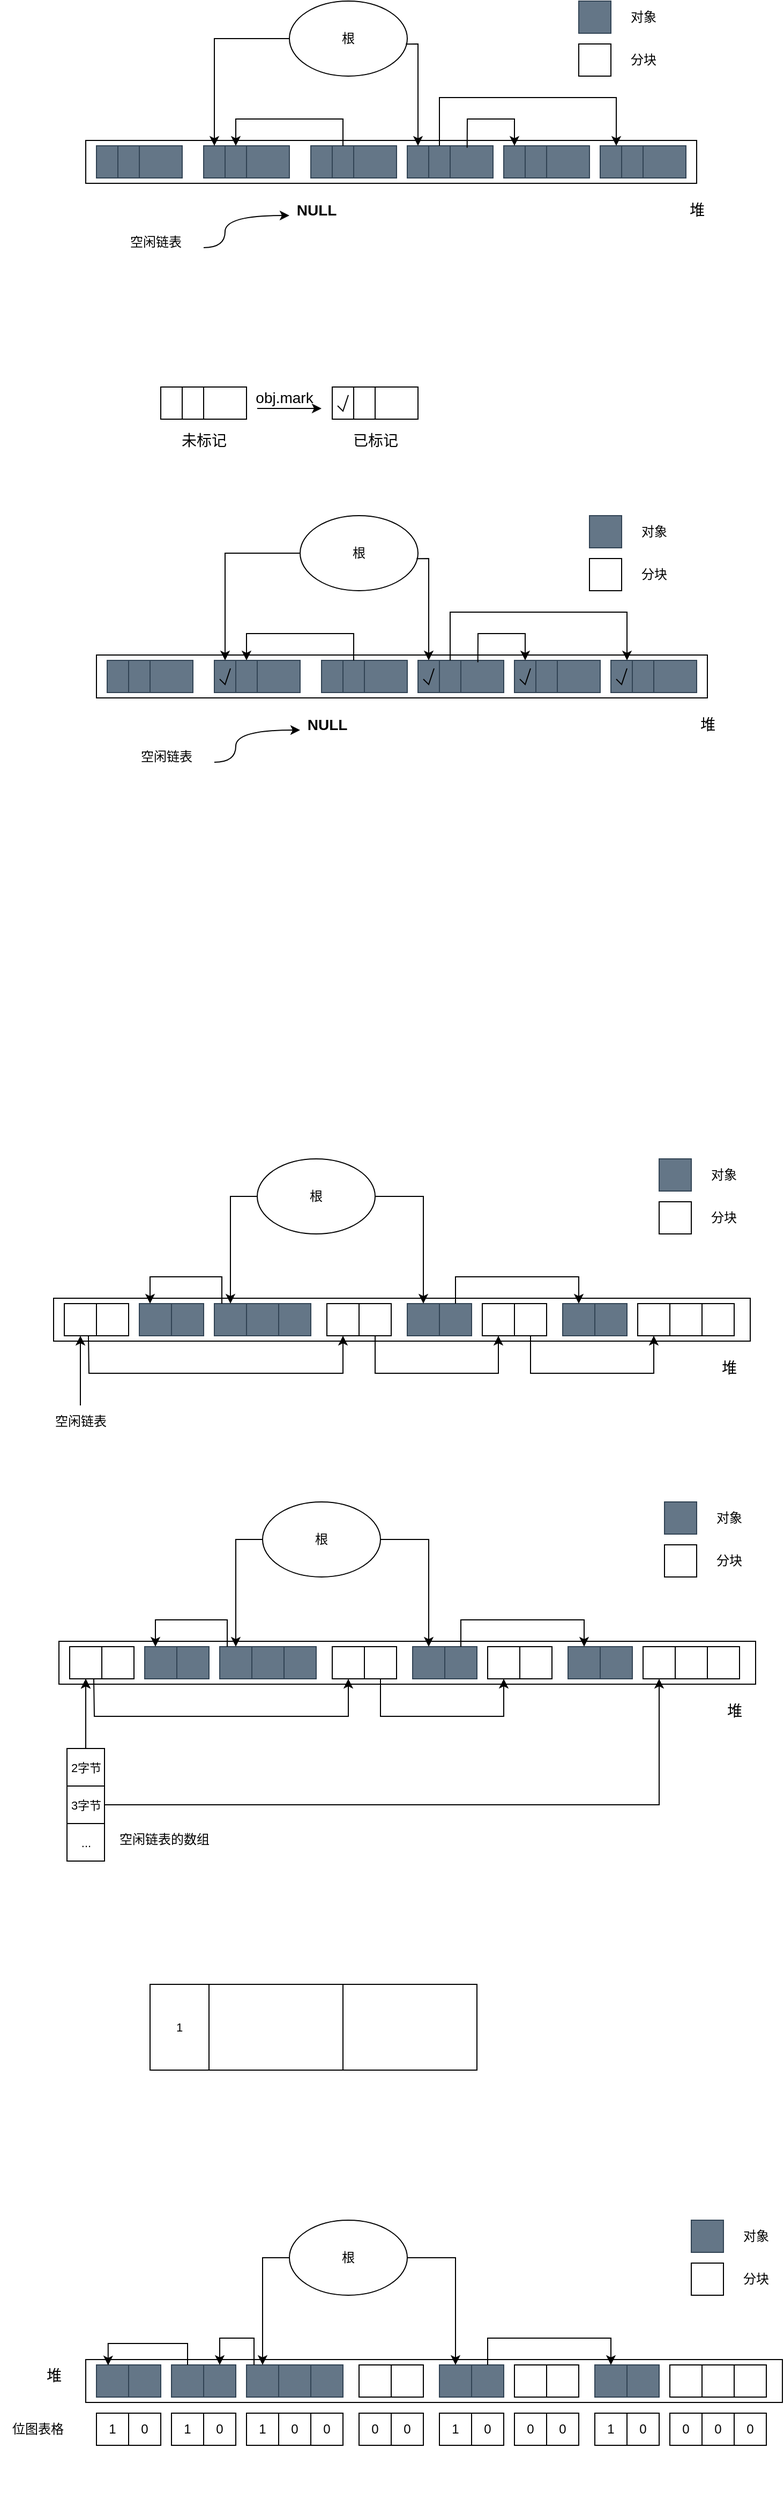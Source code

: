 <mxfile version="20.5.3" type="github">
  <diagram id="RRgYxHHAey1sjHg7hyDt" name="第 1 页">
    <mxGraphModel dx="847" dy="868" grid="1" gridSize="10" guides="1" tooltips="1" connect="1" arrows="1" fold="1" page="1" pageScale="1" pageWidth="827" pageHeight="1169" math="0" shadow="0">
      <root>
        <mxCell id="0" />
        <mxCell id="1" parent="0" />
        <mxCell id="UYZATlDddXoYX5fPdjOc-51" value="" style="group" parent="1" vertex="1" connectable="0">
          <mxGeometry x="80" y="330" width="590" height="240" as="geometry" />
        </mxCell>
        <mxCell id="UYZATlDddXoYX5fPdjOc-1" value="根" style="ellipse;whiteSpace=wrap;html=1;" parent="UYZATlDddXoYX5fPdjOc-51" vertex="1">
          <mxGeometry x="190" width="110" height="70" as="geometry" />
        </mxCell>
        <mxCell id="UYZATlDddXoYX5fPdjOc-2" value="" style="rounded=0;whiteSpace=wrap;html=1;" parent="UYZATlDddXoYX5fPdjOc-51" vertex="1">
          <mxGeometry y="130" width="570" height="40" as="geometry" />
        </mxCell>
        <mxCell id="UYZATlDddXoYX5fPdjOc-4" value="" style="rounded=0;whiteSpace=wrap;html=1;fillColor=#647687;fontColor=#ffffff;strokeColor=#314354;" parent="UYZATlDddXoYX5fPdjOc-51" vertex="1">
          <mxGeometry x="40" y="135" width="20" height="30" as="geometry" />
        </mxCell>
        <mxCell id="UYZATlDddXoYX5fPdjOc-6" value="" style="rounded=0;whiteSpace=wrap;html=1;fillColor=#647687;fontColor=#ffffff;strokeColor=#314354;" parent="UYZATlDddXoYX5fPdjOc-51" vertex="1">
          <mxGeometry x="20" y="135" width="20" height="30" as="geometry" />
        </mxCell>
        <mxCell id="UYZATlDddXoYX5fPdjOc-9" value="" style="group" parent="UYZATlDddXoYX5fPdjOc-51" vertex="1" connectable="0">
          <mxGeometry x="10" y="135" width="80" height="30" as="geometry" />
        </mxCell>
        <mxCell id="UYZATlDddXoYX5fPdjOc-5" value="" style="rounded=0;whiteSpace=wrap;html=1;fillColor=#647687;fontColor=#ffffff;strokeColor=#314354;" parent="UYZATlDddXoYX5fPdjOc-9" vertex="1">
          <mxGeometry x="40" width="40" height="30" as="geometry" />
        </mxCell>
        <mxCell id="UYZATlDddXoYX5fPdjOc-7" value="" style="rounded=0;whiteSpace=wrap;html=1;fillColor=#647687;fontColor=#ffffff;strokeColor=#314354;" parent="UYZATlDddXoYX5fPdjOc-9" vertex="1">
          <mxGeometry width="20" height="30" as="geometry" />
        </mxCell>
        <mxCell id="UYZATlDddXoYX5fPdjOc-8" value="" style="rounded=0;whiteSpace=wrap;html=1;fillColor=#647687;fontColor=#ffffff;strokeColor=#314354;" parent="UYZATlDddXoYX5fPdjOc-9" vertex="1">
          <mxGeometry x="20" width="20" height="30" as="geometry" />
        </mxCell>
        <mxCell id="UYZATlDddXoYX5fPdjOc-10" value="" style="group" parent="UYZATlDddXoYX5fPdjOc-51" vertex="1" connectable="0">
          <mxGeometry x="110" y="135" width="80" height="30" as="geometry" />
        </mxCell>
        <mxCell id="UYZATlDddXoYX5fPdjOc-11" value="" style="rounded=0;whiteSpace=wrap;html=1;fillColor=#647687;fontColor=#ffffff;strokeColor=#314354;" parent="UYZATlDddXoYX5fPdjOc-10" vertex="1">
          <mxGeometry x="40" width="40" height="30" as="geometry" />
        </mxCell>
        <mxCell id="UYZATlDddXoYX5fPdjOc-12" value="" style="rounded=0;whiteSpace=wrap;html=1;fillColor=#647687;fontColor=#ffffff;strokeColor=#314354;" parent="UYZATlDddXoYX5fPdjOc-10" vertex="1">
          <mxGeometry width="20" height="30" as="geometry" />
        </mxCell>
        <mxCell id="UYZATlDddXoYX5fPdjOc-13" value="" style="rounded=0;whiteSpace=wrap;html=1;fillColor=#647687;fontColor=#ffffff;strokeColor=#314354;" parent="UYZATlDddXoYX5fPdjOc-10" vertex="1">
          <mxGeometry x="20" width="20" height="30" as="geometry" />
        </mxCell>
        <mxCell id="UYZATlDddXoYX5fPdjOc-15" value="" style="endArrow=classic;html=1;rounded=0;edgeStyle=orthogonalEdgeStyle;entryX=0.5;entryY=0;entryDx=0;entryDy=0;" parent="UYZATlDddXoYX5fPdjOc-51" source="UYZATlDddXoYX5fPdjOc-1" target="UYZATlDddXoYX5fPdjOc-12" edge="1">
          <mxGeometry width="50" height="50" relative="1" as="geometry">
            <mxPoint x="110" y="40" as="sourcePoint" />
            <mxPoint x="100" y="110" as="targetPoint" />
            <Array as="points">
              <mxPoint x="120" y="35" />
            </Array>
          </mxGeometry>
        </mxCell>
        <mxCell id="UYZATlDddXoYX5fPdjOc-16" value="" style="group" parent="UYZATlDddXoYX5fPdjOc-51" vertex="1" connectable="0">
          <mxGeometry x="210" y="135" width="80" height="30" as="geometry" />
        </mxCell>
        <mxCell id="UYZATlDddXoYX5fPdjOc-17" value="" style="rounded=0;whiteSpace=wrap;html=1;fillColor=#647687;fontColor=#ffffff;strokeColor=#314354;" parent="UYZATlDddXoYX5fPdjOc-16" vertex="1">
          <mxGeometry x="40" width="40" height="30" as="geometry" />
        </mxCell>
        <mxCell id="UYZATlDddXoYX5fPdjOc-18" value="" style="rounded=0;whiteSpace=wrap;html=1;fillColor=#647687;fontColor=#ffffff;strokeColor=#314354;" parent="UYZATlDddXoYX5fPdjOc-16" vertex="1">
          <mxGeometry width="20" height="30" as="geometry" />
        </mxCell>
        <mxCell id="UYZATlDddXoYX5fPdjOc-19" value="" style="rounded=0;whiteSpace=wrap;html=1;fillColor=#647687;fontColor=#ffffff;strokeColor=#314354;" parent="UYZATlDddXoYX5fPdjOc-16" vertex="1">
          <mxGeometry x="20" width="20" height="30" as="geometry" />
        </mxCell>
        <mxCell id="UYZATlDddXoYX5fPdjOc-21" value="" style="endArrow=classic;html=1;rounded=0;edgeStyle=orthogonalEdgeStyle;entryX=0.5;entryY=0;entryDx=0;entryDy=0;" parent="UYZATlDddXoYX5fPdjOc-51" target="UYZATlDddXoYX5fPdjOc-13" edge="1">
          <mxGeometry width="50" height="50" relative="1" as="geometry">
            <mxPoint x="240" y="135" as="sourcePoint" />
            <mxPoint x="170" y="80" as="targetPoint" />
            <Array as="points">
              <mxPoint x="240" y="110" />
              <mxPoint x="140" y="110" />
            </Array>
          </mxGeometry>
        </mxCell>
        <mxCell id="UYZATlDddXoYX5fPdjOc-23" value="" style="group" parent="UYZATlDddXoYX5fPdjOc-51" vertex="1" connectable="0">
          <mxGeometry x="300" y="135" width="80" height="30" as="geometry" />
        </mxCell>
        <mxCell id="UYZATlDddXoYX5fPdjOc-24" value="" style="rounded=0;whiteSpace=wrap;html=1;fillColor=#647687;fontColor=#ffffff;strokeColor=#314354;" parent="UYZATlDddXoYX5fPdjOc-23" vertex="1">
          <mxGeometry x="40" width="40" height="30" as="geometry" />
        </mxCell>
        <mxCell id="UYZATlDddXoYX5fPdjOc-25" value="" style="rounded=0;whiteSpace=wrap;html=1;fillColor=#647687;fontColor=#ffffff;strokeColor=#314354;" parent="UYZATlDddXoYX5fPdjOc-23" vertex="1">
          <mxGeometry width="20" height="30" as="geometry" />
        </mxCell>
        <mxCell id="UYZATlDddXoYX5fPdjOc-26" value="" style="rounded=0;whiteSpace=wrap;html=1;fillColor=#647687;fontColor=#ffffff;strokeColor=#314354;" parent="UYZATlDddXoYX5fPdjOc-23" vertex="1">
          <mxGeometry x="20" width="20" height="30" as="geometry" />
        </mxCell>
        <mxCell id="UYZATlDddXoYX5fPdjOc-27" value="" style="endArrow=classic;html=1;rounded=0;exitX=0.988;exitY=0.573;exitDx=0;exitDy=0;exitPerimeter=0;entryX=0.5;entryY=0;entryDx=0;entryDy=0;" parent="UYZATlDddXoYX5fPdjOc-51" source="UYZATlDddXoYX5fPdjOc-1" target="UYZATlDddXoYX5fPdjOc-25" edge="1">
          <mxGeometry width="50" height="50" relative="1" as="geometry">
            <mxPoint x="300" y="40" as="sourcePoint" />
            <mxPoint x="340" y="120" as="targetPoint" />
            <Array as="points">
              <mxPoint x="310" y="40" />
            </Array>
          </mxGeometry>
        </mxCell>
        <mxCell id="UYZATlDddXoYX5fPdjOc-29" value="" style="group" parent="UYZATlDddXoYX5fPdjOc-51" vertex="1" connectable="0">
          <mxGeometry x="390" y="135" width="80" height="30" as="geometry" />
        </mxCell>
        <mxCell id="UYZATlDddXoYX5fPdjOc-30" value="" style="rounded=0;whiteSpace=wrap;html=1;fillColor=#647687;fontColor=#ffffff;strokeColor=#314354;" parent="UYZATlDddXoYX5fPdjOc-29" vertex="1">
          <mxGeometry x="40" width="40" height="30" as="geometry" />
        </mxCell>
        <mxCell id="UYZATlDddXoYX5fPdjOc-31" value="" style="rounded=0;whiteSpace=wrap;html=1;fillColor=#647687;fontColor=#ffffff;strokeColor=#314354;" parent="UYZATlDddXoYX5fPdjOc-29" vertex="1">
          <mxGeometry width="20" height="30" as="geometry" />
        </mxCell>
        <mxCell id="UYZATlDddXoYX5fPdjOc-32" value="" style="rounded=0;whiteSpace=wrap;html=1;fillColor=#647687;fontColor=#ffffff;strokeColor=#314354;" parent="UYZATlDddXoYX5fPdjOc-29" vertex="1">
          <mxGeometry x="20" width="20" height="30" as="geometry" />
        </mxCell>
        <mxCell id="UYZATlDddXoYX5fPdjOc-33" value="" style="endArrow=classic;html=1;rounded=0;exitX=0.396;exitY=0.057;exitDx=0;exitDy=0;exitPerimeter=0;" parent="UYZATlDddXoYX5fPdjOc-51" source="UYZATlDddXoYX5fPdjOc-24" target="UYZATlDddXoYX5fPdjOc-31" edge="1">
          <mxGeometry width="50" height="50" relative="1" as="geometry">
            <mxPoint x="350" y="120" as="sourcePoint" />
            <mxPoint x="420" y="110" as="targetPoint" />
            <Array as="points">
              <mxPoint x="356" y="110" />
              <mxPoint x="400" y="110" />
            </Array>
          </mxGeometry>
        </mxCell>
        <mxCell id="UYZATlDddXoYX5fPdjOc-36" value="" style="group" parent="UYZATlDddXoYX5fPdjOc-51" vertex="1" connectable="0">
          <mxGeometry x="480" y="135" width="80" height="30" as="geometry" />
        </mxCell>
        <mxCell id="UYZATlDddXoYX5fPdjOc-37" value="" style="rounded=0;whiteSpace=wrap;html=1;fillColor=#647687;fontColor=#ffffff;strokeColor=#314354;" parent="UYZATlDddXoYX5fPdjOc-36" vertex="1">
          <mxGeometry x="40" width="40" height="30" as="geometry" />
        </mxCell>
        <mxCell id="UYZATlDddXoYX5fPdjOc-38" value="" style="rounded=0;whiteSpace=wrap;html=1;fillColor=#647687;fontColor=#ffffff;strokeColor=#314354;" parent="UYZATlDddXoYX5fPdjOc-36" vertex="1">
          <mxGeometry width="20" height="30" as="geometry" />
        </mxCell>
        <mxCell id="UYZATlDddXoYX5fPdjOc-39" value="" style="rounded=0;whiteSpace=wrap;html=1;fillColor=#647687;fontColor=#ffffff;strokeColor=#314354;" parent="UYZATlDddXoYX5fPdjOc-36" vertex="1">
          <mxGeometry x="20" width="20" height="30" as="geometry" />
        </mxCell>
        <mxCell id="UYZATlDddXoYX5fPdjOc-40" value="" style="endArrow=classic;html=1;rounded=0;exitX=0.5;exitY=0;exitDx=0;exitDy=0;entryX=0.75;entryY=0;entryDx=0;entryDy=0;" parent="UYZATlDddXoYX5fPdjOc-51" source="UYZATlDddXoYX5fPdjOc-26" target="UYZATlDddXoYX5fPdjOc-38" edge="1">
          <mxGeometry width="50" height="50" relative="1" as="geometry">
            <mxPoint x="330" y="110" as="sourcePoint" />
            <mxPoint x="500" y="90" as="targetPoint" />
            <Array as="points">
              <mxPoint x="330" y="90" />
              <mxPoint x="495" y="90" />
            </Array>
          </mxGeometry>
        </mxCell>
        <mxCell id="UYZATlDddXoYX5fPdjOc-41" value="" style="whiteSpace=wrap;html=1;aspect=fixed;fillColor=#647687;fontColor=#ffffff;strokeColor=#314354;" parent="UYZATlDddXoYX5fPdjOc-51" vertex="1">
          <mxGeometry x="460" width="30" height="30" as="geometry" />
        </mxCell>
        <mxCell id="UYZATlDddXoYX5fPdjOc-42" value="" style="whiteSpace=wrap;html=1;aspect=fixed;" parent="UYZATlDddXoYX5fPdjOc-51" vertex="1">
          <mxGeometry x="460" y="40" width="30" height="30" as="geometry" />
        </mxCell>
        <mxCell id="UYZATlDddXoYX5fPdjOc-43" value="对象" style="text;html=1;align=center;verticalAlign=middle;resizable=0;points=[];autosize=1;strokeColor=none;fillColor=none;" parent="UYZATlDddXoYX5fPdjOc-51" vertex="1">
          <mxGeometry x="495" width="50" height="30" as="geometry" />
        </mxCell>
        <mxCell id="UYZATlDddXoYX5fPdjOc-44" value="分块" style="text;html=1;align=center;verticalAlign=middle;resizable=0;points=[];autosize=1;strokeColor=none;fillColor=none;" parent="UYZATlDddXoYX5fPdjOc-51" vertex="1">
          <mxGeometry x="495" y="40" width="50" height="30" as="geometry" />
        </mxCell>
        <mxCell id="UYZATlDddXoYX5fPdjOc-45" value="空闲链表" style="text;html=1;align=center;verticalAlign=middle;resizable=0;points=[];autosize=1;strokeColor=none;fillColor=none;" parent="UYZATlDddXoYX5fPdjOc-51" vertex="1">
          <mxGeometry x="30" y="210" width="70" height="30" as="geometry" />
        </mxCell>
        <mxCell id="UYZATlDddXoYX5fPdjOc-48" value="" style="endArrow=classic;html=1;rounded=0;edgeStyle=orthogonalEdgeStyle;curved=1;" parent="UYZATlDddXoYX5fPdjOc-51" edge="1">
          <mxGeometry width="50" height="50" relative="1" as="geometry">
            <mxPoint x="110" y="230" as="sourcePoint" />
            <mxPoint x="190" y="200" as="targetPoint" />
            <Array as="points">
              <mxPoint x="130" y="230" />
              <mxPoint x="130" y="200" />
            </Array>
          </mxGeometry>
        </mxCell>
        <mxCell id="UYZATlDddXoYX5fPdjOc-49" value="NULL" style="text;html=1;align=center;verticalAlign=middle;resizable=0;points=[];autosize=1;strokeColor=none;fillColor=none;fontSize=14;fontStyle=1" parent="UYZATlDddXoYX5fPdjOc-51" vertex="1">
          <mxGeometry x="185" y="180" width="60" height="30" as="geometry" />
        </mxCell>
        <mxCell id="UYZATlDddXoYX5fPdjOc-50" value="堆" style="text;html=1;align=center;verticalAlign=middle;resizable=0;points=[];autosize=1;strokeColor=none;fillColor=none;fontSize=14;" parent="UYZATlDddXoYX5fPdjOc-51" vertex="1">
          <mxGeometry x="550" y="180" width="40" height="30" as="geometry" />
        </mxCell>
        <mxCell id="UYZATlDddXoYX5fPdjOc-54" value="" style="group" parent="1" vertex="1" connectable="0">
          <mxGeometry x="150" y="690" width="80" height="30" as="geometry" />
        </mxCell>
        <mxCell id="UYZATlDddXoYX5fPdjOc-55" value="" style="rounded=0;whiteSpace=wrap;html=1;" parent="UYZATlDddXoYX5fPdjOc-54" vertex="1">
          <mxGeometry x="40" width="40" height="30" as="geometry" />
        </mxCell>
        <mxCell id="UYZATlDddXoYX5fPdjOc-56" value="" style="rounded=0;whiteSpace=wrap;html=1;" parent="UYZATlDddXoYX5fPdjOc-54" vertex="1">
          <mxGeometry width="20" height="30" as="geometry" />
        </mxCell>
        <mxCell id="UYZATlDddXoYX5fPdjOc-57" value="" style="rounded=0;whiteSpace=wrap;html=1;" parent="UYZATlDddXoYX5fPdjOc-54" vertex="1">
          <mxGeometry x="20" width="20" height="30" as="geometry" />
        </mxCell>
        <mxCell id="UYZATlDddXoYX5fPdjOc-58" value="" style="group" parent="1" vertex="1" connectable="0">
          <mxGeometry x="310" y="690" width="80" height="30" as="geometry" />
        </mxCell>
        <mxCell id="UYZATlDddXoYX5fPdjOc-59" value="" style="rounded=0;whiteSpace=wrap;html=1;" parent="UYZATlDddXoYX5fPdjOc-58" vertex="1">
          <mxGeometry x="40" width="40" height="30" as="geometry" />
        </mxCell>
        <mxCell id="UYZATlDddXoYX5fPdjOc-60" value="" style="rounded=0;whiteSpace=wrap;html=1;" parent="UYZATlDddXoYX5fPdjOc-58" vertex="1">
          <mxGeometry width="20" height="30" as="geometry" />
        </mxCell>
        <mxCell id="UYZATlDddXoYX5fPdjOc-61" value="" style="rounded=0;whiteSpace=wrap;html=1;" parent="UYZATlDddXoYX5fPdjOc-58" vertex="1">
          <mxGeometry x="20" width="20" height="30" as="geometry" />
        </mxCell>
        <mxCell id="UYZATlDddXoYX5fPdjOc-71" value="" style="endArrow=none;html=1;rounded=0;fontSize=14;" parent="UYZATlDddXoYX5fPdjOc-58" edge="1">
          <mxGeometry width="50" height="50" relative="1" as="geometry">
            <mxPoint x="5" y="17.5" as="sourcePoint" />
            <mxPoint x="15" y="7.5" as="targetPoint" />
            <Array as="points">
              <mxPoint x="10" y="22.5" />
            </Array>
          </mxGeometry>
        </mxCell>
        <mxCell id="UYZATlDddXoYX5fPdjOc-64" value="" style="endArrow=classic;html=1;rounded=0;fontSize=14;curved=1;" parent="1" edge="1">
          <mxGeometry width="50" height="50" relative="1" as="geometry">
            <mxPoint x="240" y="710" as="sourcePoint" />
            <mxPoint x="300" y="710" as="targetPoint" />
          </mxGeometry>
        </mxCell>
        <mxCell id="UYZATlDddXoYX5fPdjOc-65" value="obj.mark" style="text;html=1;align=center;verticalAlign=middle;resizable=0;points=[];autosize=1;strokeColor=none;fillColor=none;fontSize=14;" parent="1" vertex="1">
          <mxGeometry x="225" y="685" width="80" height="30" as="geometry" />
        </mxCell>
        <mxCell id="UYZATlDddXoYX5fPdjOc-78" value="未标记" style="text;html=1;align=center;verticalAlign=middle;resizable=0;points=[];autosize=1;strokeColor=none;fillColor=none;fontSize=14;fontFamily=Helvetica;fontColor=default;" parent="1" vertex="1">
          <mxGeometry x="155" y="725" width="70" height="30" as="geometry" />
        </mxCell>
        <mxCell id="UYZATlDddXoYX5fPdjOc-79" value="已标记" style="text;html=1;align=center;verticalAlign=middle;resizable=0;points=[];autosize=1;strokeColor=none;fillColor=none;fontSize=14;fontFamily=Helvetica;fontColor=default;" parent="1" vertex="1">
          <mxGeometry x="315" y="725" width="70" height="30" as="geometry" />
        </mxCell>
        <mxCell id="UYZATlDddXoYX5fPdjOc-80" value="" style="group" parent="1" vertex="1" connectable="0">
          <mxGeometry x="90" y="810" width="590" height="240" as="geometry" />
        </mxCell>
        <mxCell id="UYZATlDddXoYX5fPdjOc-81" value="根" style="ellipse;whiteSpace=wrap;html=1;" parent="UYZATlDddXoYX5fPdjOc-80" vertex="1">
          <mxGeometry x="190" width="110" height="70" as="geometry" />
        </mxCell>
        <mxCell id="UYZATlDddXoYX5fPdjOc-82" value="" style="rounded=0;whiteSpace=wrap;html=1;" parent="UYZATlDddXoYX5fPdjOc-80" vertex="1">
          <mxGeometry y="130" width="570" height="40" as="geometry" />
        </mxCell>
        <mxCell id="UYZATlDddXoYX5fPdjOc-83" value="" style="rounded=0;whiteSpace=wrap;html=1;fillColor=#647687;fontColor=#ffffff;strokeColor=#314354;" parent="UYZATlDddXoYX5fPdjOc-80" vertex="1">
          <mxGeometry x="40" y="135" width="20" height="30" as="geometry" />
        </mxCell>
        <mxCell id="UYZATlDddXoYX5fPdjOc-84" value="" style="rounded=0;whiteSpace=wrap;html=1;fillColor=#647687;fontColor=#ffffff;strokeColor=#314354;" parent="UYZATlDddXoYX5fPdjOc-80" vertex="1">
          <mxGeometry x="20" y="135" width="20" height="30" as="geometry" />
        </mxCell>
        <mxCell id="UYZATlDddXoYX5fPdjOc-85" value="" style="group" parent="UYZATlDddXoYX5fPdjOc-80" vertex="1" connectable="0">
          <mxGeometry x="10" y="135" width="80" height="30" as="geometry" />
        </mxCell>
        <mxCell id="UYZATlDddXoYX5fPdjOc-86" value="" style="rounded=0;whiteSpace=wrap;html=1;fillColor=#647687;fontColor=#ffffff;strokeColor=#314354;" parent="UYZATlDddXoYX5fPdjOc-85" vertex="1">
          <mxGeometry x="40" width="40" height="30" as="geometry" />
        </mxCell>
        <mxCell id="UYZATlDddXoYX5fPdjOc-87" value="" style="rounded=0;whiteSpace=wrap;html=1;fillColor=#647687;fontColor=#ffffff;strokeColor=#314354;" parent="UYZATlDddXoYX5fPdjOc-85" vertex="1">
          <mxGeometry width="20" height="30" as="geometry" />
        </mxCell>
        <mxCell id="UYZATlDddXoYX5fPdjOc-88" value="" style="rounded=0;whiteSpace=wrap;html=1;fillColor=#647687;fontColor=#ffffff;strokeColor=#314354;" parent="UYZATlDddXoYX5fPdjOc-85" vertex="1">
          <mxGeometry x="20" width="20" height="30" as="geometry" />
        </mxCell>
        <mxCell id="UYZATlDddXoYX5fPdjOc-89" value="" style="group" parent="UYZATlDddXoYX5fPdjOc-80" vertex="1" connectable="0">
          <mxGeometry x="110" y="135" width="80" height="30" as="geometry" />
        </mxCell>
        <mxCell id="UYZATlDddXoYX5fPdjOc-90" value="" style="rounded=0;whiteSpace=wrap;html=1;fillColor=#647687;fontColor=#ffffff;strokeColor=#314354;" parent="UYZATlDddXoYX5fPdjOc-89" vertex="1">
          <mxGeometry x="40" width="40" height="30" as="geometry" />
        </mxCell>
        <mxCell id="UYZATlDddXoYX5fPdjOc-91" value="" style="rounded=0;whiteSpace=wrap;html=1;fillColor=#647687;fontColor=#ffffff;strokeColor=#314354;" parent="UYZATlDddXoYX5fPdjOc-89" vertex="1">
          <mxGeometry width="20" height="30" as="geometry" />
        </mxCell>
        <mxCell id="UYZATlDddXoYX5fPdjOc-92" value="" style="rounded=0;whiteSpace=wrap;html=1;fillColor=#647687;fontColor=#ffffff;strokeColor=#314354;" parent="UYZATlDddXoYX5fPdjOc-89" vertex="1">
          <mxGeometry x="20" width="20" height="30" as="geometry" />
        </mxCell>
        <mxCell id="UYZATlDddXoYX5fPdjOc-165" value="" style="endArrow=none;html=1;rounded=0;fontSize=14;" parent="UYZATlDddXoYX5fPdjOc-89" edge="1">
          <mxGeometry width="50" height="50" relative="1" as="geometry">
            <mxPoint x="5" y="17.5" as="sourcePoint" />
            <mxPoint x="15" y="7.5" as="targetPoint" />
            <Array as="points">
              <mxPoint x="10" y="22.5" />
            </Array>
          </mxGeometry>
        </mxCell>
        <mxCell id="UYZATlDddXoYX5fPdjOc-93" value="" style="endArrow=classic;html=1;rounded=0;edgeStyle=orthogonalEdgeStyle;entryX=0.5;entryY=0;entryDx=0;entryDy=0;" parent="UYZATlDddXoYX5fPdjOc-80" source="UYZATlDddXoYX5fPdjOc-81" target="UYZATlDddXoYX5fPdjOc-91" edge="1">
          <mxGeometry width="50" height="50" relative="1" as="geometry">
            <mxPoint x="110" y="40" as="sourcePoint" />
            <mxPoint x="100" y="110" as="targetPoint" />
            <Array as="points">
              <mxPoint x="120" y="35" />
            </Array>
          </mxGeometry>
        </mxCell>
        <mxCell id="UYZATlDddXoYX5fPdjOc-94" value="" style="group" parent="UYZATlDddXoYX5fPdjOc-80" vertex="1" connectable="0">
          <mxGeometry x="210" y="135" width="80" height="30" as="geometry" />
        </mxCell>
        <mxCell id="UYZATlDddXoYX5fPdjOc-95" value="" style="rounded=0;whiteSpace=wrap;html=1;fillColor=#647687;fontColor=#ffffff;strokeColor=#314354;" parent="UYZATlDddXoYX5fPdjOc-94" vertex="1">
          <mxGeometry x="40" width="40" height="30" as="geometry" />
        </mxCell>
        <mxCell id="UYZATlDddXoYX5fPdjOc-96" value="" style="rounded=0;whiteSpace=wrap;html=1;fillColor=#647687;fontColor=#ffffff;strokeColor=#314354;" parent="UYZATlDddXoYX5fPdjOc-94" vertex="1">
          <mxGeometry width="20" height="30" as="geometry" />
        </mxCell>
        <mxCell id="UYZATlDddXoYX5fPdjOc-97" value="" style="rounded=0;whiteSpace=wrap;html=1;fillColor=#647687;fontColor=#ffffff;strokeColor=#314354;" parent="UYZATlDddXoYX5fPdjOc-94" vertex="1">
          <mxGeometry x="20" width="20" height="30" as="geometry" />
        </mxCell>
        <mxCell id="UYZATlDddXoYX5fPdjOc-98" value="" style="endArrow=classic;html=1;rounded=0;edgeStyle=orthogonalEdgeStyle;entryX=0.5;entryY=0;entryDx=0;entryDy=0;" parent="UYZATlDddXoYX5fPdjOc-80" target="UYZATlDddXoYX5fPdjOc-92" edge="1">
          <mxGeometry width="50" height="50" relative="1" as="geometry">
            <mxPoint x="240" y="135" as="sourcePoint" />
            <mxPoint x="170" y="80" as="targetPoint" />
            <Array as="points">
              <mxPoint x="240" y="110" />
              <mxPoint x="140" y="110" />
            </Array>
          </mxGeometry>
        </mxCell>
        <mxCell id="UYZATlDddXoYX5fPdjOc-99" value="" style="group" parent="UYZATlDddXoYX5fPdjOc-80" vertex="1" connectable="0">
          <mxGeometry x="300" y="135" width="80" height="30" as="geometry" />
        </mxCell>
        <mxCell id="UYZATlDddXoYX5fPdjOc-100" value="" style="rounded=0;whiteSpace=wrap;html=1;fillColor=#647687;fontColor=#ffffff;strokeColor=#314354;" parent="UYZATlDddXoYX5fPdjOc-99" vertex="1">
          <mxGeometry x="40" width="40" height="30" as="geometry" />
        </mxCell>
        <mxCell id="UYZATlDddXoYX5fPdjOc-101" value="" style="rounded=0;whiteSpace=wrap;html=1;fillColor=#647687;fontColor=#ffffff;strokeColor=#314354;" parent="UYZATlDddXoYX5fPdjOc-99" vertex="1">
          <mxGeometry width="20" height="30" as="geometry" />
        </mxCell>
        <mxCell id="UYZATlDddXoYX5fPdjOc-102" value="" style="rounded=0;whiteSpace=wrap;html=1;fillColor=#647687;fontColor=#ffffff;strokeColor=#314354;" parent="UYZATlDddXoYX5fPdjOc-99" vertex="1">
          <mxGeometry x="20" width="20" height="30" as="geometry" />
        </mxCell>
        <mxCell id="UYZATlDddXoYX5fPdjOc-168" value="" style="endArrow=none;html=1;rounded=0;fontSize=14;" parent="UYZATlDddXoYX5fPdjOc-99" edge="1">
          <mxGeometry width="50" height="50" relative="1" as="geometry">
            <mxPoint x="5" y="17.5" as="sourcePoint" />
            <mxPoint x="15" y="7.5" as="targetPoint" />
            <Array as="points">
              <mxPoint x="10" y="22.5" />
            </Array>
          </mxGeometry>
        </mxCell>
        <mxCell id="UYZATlDddXoYX5fPdjOc-103" value="" style="endArrow=classic;html=1;rounded=0;exitX=0.988;exitY=0.573;exitDx=0;exitDy=0;exitPerimeter=0;entryX=0.5;entryY=0;entryDx=0;entryDy=0;" parent="UYZATlDddXoYX5fPdjOc-80" source="UYZATlDddXoYX5fPdjOc-81" target="UYZATlDddXoYX5fPdjOc-101" edge="1">
          <mxGeometry width="50" height="50" relative="1" as="geometry">
            <mxPoint x="300" y="40" as="sourcePoint" />
            <mxPoint x="340" y="120" as="targetPoint" />
            <Array as="points">
              <mxPoint x="310" y="40" />
            </Array>
          </mxGeometry>
        </mxCell>
        <mxCell id="UYZATlDddXoYX5fPdjOc-104" value="" style="group" parent="UYZATlDddXoYX5fPdjOc-80" vertex="1" connectable="0">
          <mxGeometry x="390" y="135" width="80" height="30" as="geometry" />
        </mxCell>
        <mxCell id="UYZATlDddXoYX5fPdjOc-105" value="" style="rounded=0;whiteSpace=wrap;html=1;fillColor=#647687;fontColor=#ffffff;strokeColor=#314354;" parent="UYZATlDddXoYX5fPdjOc-104" vertex="1">
          <mxGeometry x="40" width="40" height="30" as="geometry" />
        </mxCell>
        <mxCell id="UYZATlDddXoYX5fPdjOc-106" value="" style="rounded=0;whiteSpace=wrap;html=1;fillColor=#647687;fontColor=#ffffff;strokeColor=#314354;" parent="UYZATlDddXoYX5fPdjOc-104" vertex="1">
          <mxGeometry width="20" height="30" as="geometry" />
        </mxCell>
        <mxCell id="UYZATlDddXoYX5fPdjOc-107" value="" style="rounded=0;whiteSpace=wrap;html=1;fillColor=#647687;fontColor=#ffffff;strokeColor=#314354;" parent="UYZATlDddXoYX5fPdjOc-104" vertex="1">
          <mxGeometry x="20" width="20" height="30" as="geometry" />
        </mxCell>
        <mxCell id="UYZATlDddXoYX5fPdjOc-169" value="" style="endArrow=none;html=1;rounded=0;fontSize=14;" parent="UYZATlDddXoYX5fPdjOc-104" edge="1">
          <mxGeometry width="50" height="50" relative="1" as="geometry">
            <mxPoint x="5" y="17.5" as="sourcePoint" />
            <mxPoint x="15" y="7.5" as="targetPoint" />
            <Array as="points">
              <mxPoint x="10" y="22.5" />
            </Array>
          </mxGeometry>
        </mxCell>
        <mxCell id="UYZATlDddXoYX5fPdjOc-108" value="" style="endArrow=classic;html=1;rounded=0;exitX=0.396;exitY=0.057;exitDx=0;exitDy=0;exitPerimeter=0;" parent="UYZATlDddXoYX5fPdjOc-80" source="UYZATlDddXoYX5fPdjOc-100" target="UYZATlDddXoYX5fPdjOc-106" edge="1">
          <mxGeometry width="50" height="50" relative="1" as="geometry">
            <mxPoint x="350" y="120" as="sourcePoint" />
            <mxPoint x="420" y="110" as="targetPoint" />
            <Array as="points">
              <mxPoint x="356" y="110" />
              <mxPoint x="400" y="110" />
            </Array>
          </mxGeometry>
        </mxCell>
        <mxCell id="UYZATlDddXoYX5fPdjOc-109" value="" style="group" parent="UYZATlDddXoYX5fPdjOc-80" vertex="1" connectable="0">
          <mxGeometry x="480" y="135" width="80" height="30" as="geometry" />
        </mxCell>
        <mxCell id="UYZATlDddXoYX5fPdjOc-110" value="" style="rounded=0;whiteSpace=wrap;html=1;fillColor=#647687;fontColor=#ffffff;strokeColor=#314354;" parent="UYZATlDddXoYX5fPdjOc-109" vertex="1">
          <mxGeometry x="40" width="40" height="30" as="geometry" />
        </mxCell>
        <mxCell id="UYZATlDddXoYX5fPdjOc-111" value="" style="rounded=0;whiteSpace=wrap;html=1;fillColor=#647687;fontColor=#ffffff;strokeColor=#314354;" parent="UYZATlDddXoYX5fPdjOc-109" vertex="1">
          <mxGeometry width="20" height="30" as="geometry" />
        </mxCell>
        <mxCell id="UYZATlDddXoYX5fPdjOc-112" value="" style="rounded=0;whiteSpace=wrap;html=1;fillColor=#647687;fontColor=#ffffff;strokeColor=#314354;" parent="UYZATlDddXoYX5fPdjOc-109" vertex="1">
          <mxGeometry x="20" width="20" height="30" as="geometry" />
        </mxCell>
        <mxCell id="UYZATlDddXoYX5fPdjOc-171" value="" style="endArrow=none;html=1;rounded=0;fontSize=14;" parent="UYZATlDddXoYX5fPdjOc-109" edge="1">
          <mxGeometry width="50" height="50" relative="1" as="geometry">
            <mxPoint x="5" y="17.5" as="sourcePoint" />
            <mxPoint x="15" y="7.5" as="targetPoint" />
            <Array as="points">
              <mxPoint x="10" y="22.5" />
            </Array>
          </mxGeometry>
        </mxCell>
        <mxCell id="UYZATlDddXoYX5fPdjOc-113" value="" style="endArrow=classic;html=1;rounded=0;exitX=0.5;exitY=0;exitDx=0;exitDy=0;entryX=0.75;entryY=0;entryDx=0;entryDy=0;" parent="UYZATlDddXoYX5fPdjOc-80" source="UYZATlDddXoYX5fPdjOc-102" target="UYZATlDddXoYX5fPdjOc-111" edge="1">
          <mxGeometry width="50" height="50" relative="1" as="geometry">
            <mxPoint x="330" y="110" as="sourcePoint" />
            <mxPoint x="500" y="90" as="targetPoint" />
            <Array as="points">
              <mxPoint x="330" y="90" />
              <mxPoint x="495" y="90" />
            </Array>
          </mxGeometry>
        </mxCell>
        <mxCell id="UYZATlDddXoYX5fPdjOc-114" value="" style="whiteSpace=wrap;html=1;aspect=fixed;fillColor=#647687;fontColor=#ffffff;strokeColor=#314354;" parent="UYZATlDddXoYX5fPdjOc-80" vertex="1">
          <mxGeometry x="460" width="30" height="30" as="geometry" />
        </mxCell>
        <mxCell id="UYZATlDddXoYX5fPdjOc-115" value="" style="whiteSpace=wrap;html=1;aspect=fixed;" parent="UYZATlDddXoYX5fPdjOc-80" vertex="1">
          <mxGeometry x="460" y="40" width="30" height="30" as="geometry" />
        </mxCell>
        <mxCell id="UYZATlDddXoYX5fPdjOc-116" value="对象" style="text;html=1;align=center;verticalAlign=middle;resizable=0;points=[];autosize=1;strokeColor=none;fillColor=none;" parent="UYZATlDddXoYX5fPdjOc-80" vertex="1">
          <mxGeometry x="495" width="50" height="30" as="geometry" />
        </mxCell>
        <mxCell id="UYZATlDddXoYX5fPdjOc-117" value="分块" style="text;html=1;align=center;verticalAlign=middle;resizable=0;points=[];autosize=1;strokeColor=none;fillColor=none;" parent="UYZATlDddXoYX5fPdjOc-80" vertex="1">
          <mxGeometry x="495" y="40" width="50" height="30" as="geometry" />
        </mxCell>
        <mxCell id="UYZATlDddXoYX5fPdjOc-118" value="空闲链表" style="text;html=1;align=center;verticalAlign=middle;resizable=0;points=[];autosize=1;strokeColor=none;fillColor=none;" parent="UYZATlDddXoYX5fPdjOc-80" vertex="1">
          <mxGeometry x="30" y="210" width="70" height="30" as="geometry" />
        </mxCell>
        <mxCell id="UYZATlDddXoYX5fPdjOc-119" value="" style="endArrow=classic;html=1;rounded=0;edgeStyle=orthogonalEdgeStyle;curved=1;" parent="UYZATlDddXoYX5fPdjOc-80" edge="1">
          <mxGeometry width="50" height="50" relative="1" as="geometry">
            <mxPoint x="110" y="230" as="sourcePoint" />
            <mxPoint x="190" y="200" as="targetPoint" />
            <Array as="points">
              <mxPoint x="130" y="230" />
              <mxPoint x="130" y="200" />
            </Array>
          </mxGeometry>
        </mxCell>
        <mxCell id="UYZATlDddXoYX5fPdjOc-120" value="NULL" style="text;html=1;align=center;verticalAlign=middle;resizable=0;points=[];autosize=1;strokeColor=none;fillColor=none;fontSize=14;fontStyle=1" parent="UYZATlDddXoYX5fPdjOc-80" vertex="1">
          <mxGeometry x="185" y="180" width="60" height="30" as="geometry" />
        </mxCell>
        <mxCell id="UYZATlDddXoYX5fPdjOc-121" value="堆" style="text;html=1;align=center;verticalAlign=middle;resizable=0;points=[];autosize=1;strokeColor=none;fillColor=none;fontSize=14;" parent="UYZATlDddXoYX5fPdjOc-80" vertex="1">
          <mxGeometry x="550" y="180" width="40" height="30" as="geometry" />
        </mxCell>
        <mxCell id="Y4ocXsX5B76MQ6392rCG-85" value="" style="group" parent="1" vertex="1" connectable="0">
          <mxGeometry x="40" y="1410" width="660" height="260" as="geometry" />
        </mxCell>
        <mxCell id="Y4ocXsX5B76MQ6392rCG-2" value="根" style="ellipse;whiteSpace=wrap;html=1;" parent="Y4ocXsX5B76MQ6392rCG-85" vertex="1">
          <mxGeometry x="200" width="110" height="70" as="geometry" />
        </mxCell>
        <mxCell id="Y4ocXsX5B76MQ6392rCG-3" value="" style="rounded=0;whiteSpace=wrap;html=1;" parent="Y4ocXsX5B76MQ6392rCG-85" vertex="1">
          <mxGeometry x="10" y="130" width="650" height="40" as="geometry" />
        </mxCell>
        <mxCell id="Y4ocXsX5B76MQ6392rCG-4" value="" style="rounded=0;whiteSpace=wrap;html=1;" parent="Y4ocXsX5B76MQ6392rCG-85" vertex="1">
          <mxGeometry x="50" y="135" width="30" height="30" as="geometry" />
        </mxCell>
        <mxCell id="Y4ocXsX5B76MQ6392rCG-5" value="" style="rounded=0;whiteSpace=wrap;html=1;" parent="Y4ocXsX5B76MQ6392rCG-85" vertex="1">
          <mxGeometry x="20" y="135" width="30" height="30" as="geometry" />
        </mxCell>
        <mxCell id="Y4ocXsX5B76MQ6392rCG-35" value="" style="whiteSpace=wrap;html=1;aspect=fixed;fillColor=#647687;fontColor=#ffffff;strokeColor=#314354;" parent="Y4ocXsX5B76MQ6392rCG-85" vertex="1">
          <mxGeometry x="575" width="30" height="30" as="geometry" />
        </mxCell>
        <mxCell id="Y4ocXsX5B76MQ6392rCG-36" value="" style="whiteSpace=wrap;html=1;aspect=fixed;" parent="Y4ocXsX5B76MQ6392rCG-85" vertex="1">
          <mxGeometry x="575" y="40" width="30" height="30" as="geometry" />
        </mxCell>
        <mxCell id="Y4ocXsX5B76MQ6392rCG-37" value="对象" style="text;html=1;align=center;verticalAlign=middle;resizable=0;points=[];autosize=1;strokeColor=none;fillColor=none;" parent="Y4ocXsX5B76MQ6392rCG-85" vertex="1">
          <mxGeometry x="610" width="50" height="30" as="geometry" />
        </mxCell>
        <mxCell id="Y4ocXsX5B76MQ6392rCG-38" value="分块" style="text;html=1;align=center;verticalAlign=middle;resizable=0;points=[];autosize=1;strokeColor=none;fillColor=none;" parent="Y4ocXsX5B76MQ6392rCG-85" vertex="1">
          <mxGeometry x="610" y="40" width="50" height="30" as="geometry" />
        </mxCell>
        <mxCell id="Y4ocXsX5B76MQ6392rCG-70" value="" style="edgeStyle=orthogonalEdgeStyle;rounded=0;orthogonalLoop=1;jettySize=auto;html=1;entryX=0.5;entryY=1;entryDx=0;entryDy=0;" parent="Y4ocXsX5B76MQ6392rCG-85" source="Y4ocXsX5B76MQ6392rCG-39" target="Y4ocXsX5B76MQ6392rCG-5" edge="1">
          <mxGeometry relative="1" as="geometry">
            <mxPoint x="35" y="170" as="targetPoint" />
          </mxGeometry>
        </mxCell>
        <mxCell id="Y4ocXsX5B76MQ6392rCG-39" value="空闲链表" style="text;html=1;align=center;verticalAlign=middle;resizable=0;points=[];autosize=1;strokeColor=none;fillColor=none;" parent="Y4ocXsX5B76MQ6392rCG-85" vertex="1">
          <mxGeometry y="230" width="70" height="30" as="geometry" />
        </mxCell>
        <mxCell id="Y4ocXsX5B76MQ6392rCG-42" value="堆" style="text;html=1;align=center;verticalAlign=middle;resizable=0;points=[];autosize=1;strokeColor=none;fillColor=none;fontSize=14;" parent="Y4ocXsX5B76MQ6392rCG-85" vertex="1">
          <mxGeometry x="620" y="180" width="40" height="30" as="geometry" />
        </mxCell>
        <mxCell id="Y4ocXsX5B76MQ6392rCG-45" value="" style="rounded=0;whiteSpace=wrap;html=1;fillColor=#647687;fontColor=#ffffff;strokeColor=#314354;" parent="Y4ocXsX5B76MQ6392rCG-85" vertex="1">
          <mxGeometry x="120" y="135.0" width="30" height="30" as="geometry" />
        </mxCell>
        <mxCell id="Y4ocXsX5B76MQ6392rCG-46" value="" style="rounded=0;whiteSpace=wrap;html=1;fillColor=#647687;fontColor=#ffffff;strokeColor=#314354;" parent="Y4ocXsX5B76MQ6392rCG-85" vertex="1">
          <mxGeometry x="90" y="135.0" width="30" height="30" as="geometry" />
        </mxCell>
        <mxCell id="Y4ocXsX5B76MQ6392rCG-50" value="" style="group" parent="Y4ocXsX5B76MQ6392rCG-85" vertex="1" connectable="0">
          <mxGeometry x="160" y="135.0" width="90" height="30" as="geometry" />
        </mxCell>
        <mxCell id="Y4ocXsX5B76MQ6392rCG-47" value="" style="rounded=0;whiteSpace=wrap;html=1;fillColor=#647687;fontColor=#ffffff;strokeColor=#314354;" parent="Y4ocXsX5B76MQ6392rCG-50" vertex="1">
          <mxGeometry x="30" width="30" height="30" as="geometry" />
        </mxCell>
        <mxCell id="Y4ocXsX5B76MQ6392rCG-48" value="" style="rounded=0;whiteSpace=wrap;html=1;fillColor=#647687;fontColor=#ffffff;strokeColor=#314354;" parent="Y4ocXsX5B76MQ6392rCG-50" vertex="1">
          <mxGeometry width="30" height="30" as="geometry" />
        </mxCell>
        <mxCell id="Y4ocXsX5B76MQ6392rCG-49" value="" style="rounded=0;whiteSpace=wrap;html=1;fillColor=#647687;fontColor=#ffffff;strokeColor=#314354;" parent="Y4ocXsX5B76MQ6392rCG-50" vertex="1">
          <mxGeometry x="60" width="30" height="30" as="geometry" />
        </mxCell>
        <mxCell id="Y4ocXsX5B76MQ6392rCG-51" value="" style="rounded=0;whiteSpace=wrap;html=1;" parent="Y4ocXsX5B76MQ6392rCG-85" vertex="1">
          <mxGeometry x="295" y="135" width="30" height="30" as="geometry" />
        </mxCell>
        <mxCell id="Y4ocXsX5B76MQ6392rCG-52" value="" style="rounded=0;whiteSpace=wrap;html=1;" parent="Y4ocXsX5B76MQ6392rCG-85" vertex="1">
          <mxGeometry x="265" y="135" width="30" height="30" as="geometry" />
        </mxCell>
        <mxCell id="Y4ocXsX5B76MQ6392rCG-53" value="" style="rounded=0;whiteSpace=wrap;html=1;fillColor=#647687;fontColor=#ffffff;strokeColor=#314354;" parent="Y4ocXsX5B76MQ6392rCG-85" vertex="1">
          <mxGeometry x="370" y="135.0" width="30" height="30" as="geometry" />
        </mxCell>
        <mxCell id="Y4ocXsX5B76MQ6392rCG-54" value="" style="rounded=0;whiteSpace=wrap;html=1;fillColor=#647687;fontColor=#ffffff;strokeColor=#314354;" parent="Y4ocXsX5B76MQ6392rCG-85" vertex="1">
          <mxGeometry x="340" y="135.0" width="30" height="30" as="geometry" />
        </mxCell>
        <mxCell id="Y4ocXsX5B76MQ6392rCG-83" style="edgeStyle=orthogonalEdgeStyle;rounded=0;orthogonalLoop=1;jettySize=auto;html=1;exitX=1;exitY=0.5;exitDx=0;exitDy=0;elbow=vertical;" parent="Y4ocXsX5B76MQ6392rCG-85" source="Y4ocXsX5B76MQ6392rCG-2" target="Y4ocXsX5B76MQ6392rCG-54" edge="1">
          <mxGeometry relative="1" as="geometry" />
        </mxCell>
        <mxCell id="Y4ocXsX5B76MQ6392rCG-63" value="" style="rounded=0;whiteSpace=wrap;html=1;" parent="Y4ocXsX5B76MQ6392rCG-85" vertex="1">
          <mxGeometry x="440" y="135" width="30" height="30" as="geometry" />
        </mxCell>
        <mxCell id="Y4ocXsX5B76MQ6392rCG-64" value="" style="rounded=0;whiteSpace=wrap;html=1;" parent="Y4ocXsX5B76MQ6392rCG-85" vertex="1">
          <mxGeometry x="410" y="135" width="30" height="30" as="geometry" />
        </mxCell>
        <mxCell id="Y4ocXsX5B76MQ6392rCG-76" style="edgeStyle=orthogonalEdgeStyle;rounded=0;orthogonalLoop=1;jettySize=auto;html=1;exitX=0.5;exitY=1;exitDx=0;exitDy=0;" parent="Y4ocXsX5B76MQ6392rCG-85" source="Y4ocXsX5B76MQ6392rCG-51" target="Y4ocXsX5B76MQ6392rCG-64" edge="1">
          <mxGeometry relative="1" as="geometry">
            <mxPoint x="440" y="200" as="targetPoint" />
            <Array as="points">
              <mxPoint x="310" y="200" />
              <mxPoint x="425" y="200" />
            </Array>
          </mxGeometry>
        </mxCell>
        <mxCell id="Y4ocXsX5B76MQ6392rCG-65" value="" style="rounded=0;whiteSpace=wrap;html=1;fillColor=#647687;fontColor=#ffffff;strokeColor=#314354;" parent="Y4ocXsX5B76MQ6392rCG-85" vertex="1">
          <mxGeometry x="515" y="135.0" width="30" height="30" as="geometry" />
        </mxCell>
        <mxCell id="Y4ocXsX5B76MQ6392rCG-66" value="" style="rounded=0;whiteSpace=wrap;html=1;fillColor=#647687;fontColor=#ffffff;strokeColor=#314354;" parent="Y4ocXsX5B76MQ6392rCG-85" vertex="1">
          <mxGeometry x="485" y="135.0" width="30" height="30" as="geometry" />
        </mxCell>
        <mxCell id="Y4ocXsX5B76MQ6392rCG-67" value="" style="rounded=0;whiteSpace=wrap;html=1;" parent="Y4ocXsX5B76MQ6392rCG-85" vertex="1">
          <mxGeometry x="585" y="135" width="30" height="30" as="geometry" />
        </mxCell>
        <mxCell id="Y4ocXsX5B76MQ6392rCG-68" value="" style="rounded=0;whiteSpace=wrap;html=1;" parent="Y4ocXsX5B76MQ6392rCG-85" vertex="1">
          <mxGeometry x="555" y="135" width="30" height="30" as="geometry" />
        </mxCell>
        <mxCell id="Y4ocXsX5B76MQ6392rCG-69" value="" style="rounded=0;whiteSpace=wrap;html=1;" parent="Y4ocXsX5B76MQ6392rCG-85" vertex="1">
          <mxGeometry x="615" y="135" width="30" height="30" as="geometry" />
        </mxCell>
        <mxCell id="Y4ocXsX5B76MQ6392rCG-84" style="edgeStyle=orthogonalEdgeStyle;rounded=0;orthogonalLoop=1;jettySize=auto;html=1;exitX=0.5;exitY=0;exitDx=0;exitDy=0;entryX=0.5;entryY=0;entryDx=0;entryDy=0;elbow=vertical;" parent="Y4ocXsX5B76MQ6392rCG-85" source="Y4ocXsX5B76MQ6392rCG-53" target="Y4ocXsX5B76MQ6392rCG-66" edge="1">
          <mxGeometry relative="1" as="geometry">
            <Array as="points">
              <mxPoint x="385" y="110" />
              <mxPoint x="500" y="110" />
            </Array>
          </mxGeometry>
        </mxCell>
        <mxCell id="Y4ocXsX5B76MQ6392rCG-72" value="" style="endArrow=classic;html=1;rounded=0;exitX=0.75;exitY=1;exitDx=0;exitDy=0;entryX=0.5;entryY=1;entryDx=0;entryDy=0;" parent="Y4ocXsX5B76MQ6392rCG-85" source="Y4ocXsX5B76MQ6392rCG-5" target="Y4ocXsX5B76MQ6392rCG-52" edge="1">
          <mxGeometry width="50" height="50" relative="1" as="geometry">
            <mxPoint x="60" y="100" as="sourcePoint" />
            <mxPoint x="300" y="200" as="targetPoint" />
            <Array as="points">
              <mxPoint x="43" y="200" />
              <mxPoint x="280" y="200" />
            </Array>
          </mxGeometry>
        </mxCell>
        <mxCell id="Y4ocXsX5B76MQ6392rCG-79" style="edgeStyle=orthogonalEdgeStyle;rounded=0;orthogonalLoop=1;jettySize=auto;html=1;exitX=0.5;exitY=1;exitDx=0;exitDy=0;elbow=vertical;entryX=0.5;entryY=1;entryDx=0;entryDy=0;" parent="Y4ocXsX5B76MQ6392rCG-85" source="Y4ocXsX5B76MQ6392rCG-63" target="Y4ocXsX5B76MQ6392rCG-68" edge="1">
          <mxGeometry relative="1" as="geometry">
            <mxPoint x="570" y="200" as="targetPoint" />
            <Array as="points">
              <mxPoint x="455" y="200" />
              <mxPoint x="570" y="200" />
            </Array>
          </mxGeometry>
        </mxCell>
        <mxCell id="Y4ocXsX5B76MQ6392rCG-80" style="edgeStyle=orthogonalEdgeStyle;rounded=0;orthogonalLoop=1;jettySize=auto;html=1;exitX=0;exitY=0.5;exitDx=0;exitDy=0;elbow=vertical;" parent="Y4ocXsX5B76MQ6392rCG-85" source="Y4ocXsX5B76MQ6392rCG-2" target="Y4ocXsX5B76MQ6392rCG-48" edge="1">
          <mxGeometry relative="1" as="geometry">
            <Array as="points">
              <mxPoint x="175" y="35" />
            </Array>
          </mxGeometry>
        </mxCell>
        <mxCell id="Y4ocXsX5B76MQ6392rCG-82" style="edgeStyle=orthogonalEdgeStyle;rounded=0;orthogonalLoop=1;jettySize=auto;html=1;elbow=vertical;" parent="Y4ocXsX5B76MQ6392rCG-85" source="Y4ocXsX5B76MQ6392rCG-48" edge="1">
          <mxGeometry relative="1" as="geometry">
            <mxPoint x="100" y="135" as="targetPoint" />
            <Array as="points">
              <mxPoint x="167" y="110" />
              <mxPoint x="100" y="110" />
            </Array>
          </mxGeometry>
        </mxCell>
        <mxCell id="Y4ocXsX5B76MQ6392rCG-130" value="" style="group" parent="1" vertex="1" connectable="0">
          <mxGeometry x="55" y="1730" width="650" height="335" as="geometry" />
        </mxCell>
        <mxCell id="Y4ocXsX5B76MQ6392rCG-87" value="根" style="ellipse;whiteSpace=wrap;html=1;" parent="Y4ocXsX5B76MQ6392rCG-130" vertex="1">
          <mxGeometry x="190" width="110" height="70" as="geometry" />
        </mxCell>
        <mxCell id="Y4ocXsX5B76MQ6392rCG-88" value="" style="rounded=0;whiteSpace=wrap;html=1;" parent="Y4ocXsX5B76MQ6392rCG-130" vertex="1">
          <mxGeometry y="130" width="650" height="40" as="geometry" />
        </mxCell>
        <mxCell id="Y4ocXsX5B76MQ6392rCG-89" value="" style="rounded=0;whiteSpace=wrap;html=1;" parent="Y4ocXsX5B76MQ6392rCG-130" vertex="1">
          <mxGeometry x="40" y="135" width="30" height="30" as="geometry" />
        </mxCell>
        <mxCell id="Y4ocXsX5B76MQ6392rCG-90" value="" style="rounded=0;whiteSpace=wrap;html=1;" parent="Y4ocXsX5B76MQ6392rCG-130" vertex="1">
          <mxGeometry x="10" y="135" width="30" height="30" as="geometry" />
        </mxCell>
        <mxCell id="Y4ocXsX5B76MQ6392rCG-91" value="" style="whiteSpace=wrap;html=1;aspect=fixed;fillColor=#647687;fontColor=#ffffff;strokeColor=#314354;" parent="Y4ocXsX5B76MQ6392rCG-130" vertex="1">
          <mxGeometry x="565" width="30" height="30" as="geometry" />
        </mxCell>
        <mxCell id="Y4ocXsX5B76MQ6392rCG-92" value="" style="whiteSpace=wrap;html=1;aspect=fixed;" parent="Y4ocXsX5B76MQ6392rCG-130" vertex="1">
          <mxGeometry x="565" y="40" width="30" height="30" as="geometry" />
        </mxCell>
        <mxCell id="Y4ocXsX5B76MQ6392rCG-93" value="对象" style="text;html=1;align=center;verticalAlign=middle;resizable=0;points=[];autosize=1;strokeColor=none;fillColor=none;" parent="Y4ocXsX5B76MQ6392rCG-130" vertex="1">
          <mxGeometry x="600" width="50" height="30" as="geometry" />
        </mxCell>
        <mxCell id="Y4ocXsX5B76MQ6392rCG-94" value="分块" style="text;html=1;align=center;verticalAlign=middle;resizable=0;points=[];autosize=1;strokeColor=none;fillColor=none;" parent="Y4ocXsX5B76MQ6392rCG-130" vertex="1">
          <mxGeometry x="600" y="40" width="50" height="30" as="geometry" />
        </mxCell>
        <mxCell id="Y4ocXsX5B76MQ6392rCG-95" value="" style="edgeStyle=orthogonalEdgeStyle;rounded=0;orthogonalLoop=1;jettySize=auto;html=1;entryX=0.5;entryY=1;entryDx=0;entryDy=0;" parent="Y4ocXsX5B76MQ6392rCG-130" source="Y4ocXsX5B76MQ6392rCG-123" target="Y4ocXsX5B76MQ6392rCG-90" edge="1">
          <mxGeometry relative="1" as="geometry">
            <mxPoint x="25" y="170" as="targetPoint" />
            <mxPoint x="25" y="230" as="sourcePoint" />
            <Array as="points" />
          </mxGeometry>
        </mxCell>
        <mxCell id="Y4ocXsX5B76MQ6392rCG-97" value="堆" style="text;html=1;align=center;verticalAlign=middle;resizable=0;points=[];autosize=1;strokeColor=none;fillColor=none;fontSize=14;" parent="Y4ocXsX5B76MQ6392rCG-130" vertex="1">
          <mxGeometry x="610" y="180" width="40" height="30" as="geometry" />
        </mxCell>
        <mxCell id="Y4ocXsX5B76MQ6392rCG-98" value="" style="rounded=0;whiteSpace=wrap;html=1;fillColor=#647687;fontColor=#ffffff;strokeColor=#314354;" parent="Y4ocXsX5B76MQ6392rCG-130" vertex="1">
          <mxGeometry x="110" y="135.0" width="30" height="30" as="geometry" />
        </mxCell>
        <mxCell id="Y4ocXsX5B76MQ6392rCG-99" value="" style="rounded=0;whiteSpace=wrap;html=1;fillColor=#647687;fontColor=#ffffff;strokeColor=#314354;" parent="Y4ocXsX5B76MQ6392rCG-130" vertex="1">
          <mxGeometry x="80" y="135.0" width="30" height="30" as="geometry" />
        </mxCell>
        <mxCell id="Y4ocXsX5B76MQ6392rCG-100" value="" style="group" parent="Y4ocXsX5B76MQ6392rCG-130" vertex="1" connectable="0">
          <mxGeometry x="150" y="135.0" width="90" height="30" as="geometry" />
        </mxCell>
        <mxCell id="Y4ocXsX5B76MQ6392rCG-101" value="" style="rounded=0;whiteSpace=wrap;html=1;fillColor=#647687;fontColor=#ffffff;strokeColor=#314354;" parent="Y4ocXsX5B76MQ6392rCG-100" vertex="1">
          <mxGeometry x="30" width="30" height="30" as="geometry" />
        </mxCell>
        <mxCell id="Y4ocXsX5B76MQ6392rCG-102" value="" style="rounded=0;whiteSpace=wrap;html=1;fillColor=#647687;fontColor=#ffffff;strokeColor=#314354;" parent="Y4ocXsX5B76MQ6392rCG-100" vertex="1">
          <mxGeometry width="30" height="30" as="geometry" />
        </mxCell>
        <mxCell id="Y4ocXsX5B76MQ6392rCG-103" value="" style="rounded=0;whiteSpace=wrap;html=1;fillColor=#647687;fontColor=#ffffff;strokeColor=#314354;" parent="Y4ocXsX5B76MQ6392rCG-100" vertex="1">
          <mxGeometry x="60" width="30" height="30" as="geometry" />
        </mxCell>
        <mxCell id="Y4ocXsX5B76MQ6392rCG-104" value="" style="rounded=0;whiteSpace=wrap;html=1;" parent="Y4ocXsX5B76MQ6392rCG-130" vertex="1">
          <mxGeometry x="285" y="135" width="30" height="30" as="geometry" />
        </mxCell>
        <mxCell id="Y4ocXsX5B76MQ6392rCG-105" value="" style="rounded=0;whiteSpace=wrap;html=1;" parent="Y4ocXsX5B76MQ6392rCG-130" vertex="1">
          <mxGeometry x="255" y="135" width="30" height="30" as="geometry" />
        </mxCell>
        <mxCell id="Y4ocXsX5B76MQ6392rCG-106" value="" style="rounded=0;whiteSpace=wrap;html=1;fillColor=#647687;fontColor=#ffffff;strokeColor=#314354;" parent="Y4ocXsX5B76MQ6392rCG-130" vertex="1">
          <mxGeometry x="360" y="135.0" width="30" height="30" as="geometry" />
        </mxCell>
        <mxCell id="Y4ocXsX5B76MQ6392rCG-107" value="" style="rounded=0;whiteSpace=wrap;html=1;fillColor=#647687;fontColor=#ffffff;strokeColor=#314354;" parent="Y4ocXsX5B76MQ6392rCG-130" vertex="1">
          <mxGeometry x="330" y="135.0" width="30" height="30" as="geometry" />
        </mxCell>
        <mxCell id="Y4ocXsX5B76MQ6392rCG-108" style="edgeStyle=orthogonalEdgeStyle;rounded=0;orthogonalLoop=1;jettySize=auto;html=1;exitX=1;exitY=0.5;exitDx=0;exitDy=0;elbow=vertical;" parent="Y4ocXsX5B76MQ6392rCG-130" source="Y4ocXsX5B76MQ6392rCG-87" target="Y4ocXsX5B76MQ6392rCG-107" edge="1">
          <mxGeometry relative="1" as="geometry" />
        </mxCell>
        <mxCell id="Y4ocXsX5B76MQ6392rCG-109" value="" style="rounded=0;whiteSpace=wrap;html=1;" parent="Y4ocXsX5B76MQ6392rCG-130" vertex="1">
          <mxGeometry x="430" y="135" width="30" height="30" as="geometry" />
        </mxCell>
        <mxCell id="Y4ocXsX5B76MQ6392rCG-110" value="" style="rounded=0;whiteSpace=wrap;html=1;" parent="Y4ocXsX5B76MQ6392rCG-130" vertex="1">
          <mxGeometry x="400" y="135" width="30" height="30" as="geometry" />
        </mxCell>
        <mxCell id="Y4ocXsX5B76MQ6392rCG-111" style="edgeStyle=orthogonalEdgeStyle;rounded=0;orthogonalLoop=1;jettySize=auto;html=1;exitX=0.5;exitY=1;exitDx=0;exitDy=0;" parent="Y4ocXsX5B76MQ6392rCG-130" source="Y4ocXsX5B76MQ6392rCG-104" target="Y4ocXsX5B76MQ6392rCG-110" edge="1">
          <mxGeometry relative="1" as="geometry">
            <mxPoint x="430" y="200" as="targetPoint" />
            <Array as="points">
              <mxPoint x="300" y="200" />
              <mxPoint x="415" y="200" />
            </Array>
          </mxGeometry>
        </mxCell>
        <mxCell id="Y4ocXsX5B76MQ6392rCG-112" value="" style="rounded=0;whiteSpace=wrap;html=1;fillColor=#647687;fontColor=#ffffff;strokeColor=#314354;" parent="Y4ocXsX5B76MQ6392rCG-130" vertex="1">
          <mxGeometry x="505" y="135.0" width="30" height="30" as="geometry" />
        </mxCell>
        <mxCell id="Y4ocXsX5B76MQ6392rCG-113" value="" style="rounded=0;whiteSpace=wrap;html=1;fillColor=#647687;fontColor=#ffffff;strokeColor=#314354;" parent="Y4ocXsX5B76MQ6392rCG-130" vertex="1">
          <mxGeometry x="475" y="135.0" width="30" height="30" as="geometry" />
        </mxCell>
        <mxCell id="Y4ocXsX5B76MQ6392rCG-114" value="" style="rounded=0;whiteSpace=wrap;html=1;" parent="Y4ocXsX5B76MQ6392rCG-130" vertex="1">
          <mxGeometry x="575" y="135" width="30" height="30" as="geometry" />
        </mxCell>
        <mxCell id="Y4ocXsX5B76MQ6392rCG-115" value="" style="rounded=0;whiteSpace=wrap;html=1;" parent="Y4ocXsX5B76MQ6392rCG-130" vertex="1">
          <mxGeometry x="545" y="135" width="30" height="30" as="geometry" />
        </mxCell>
        <mxCell id="Y4ocXsX5B76MQ6392rCG-116" value="" style="rounded=0;whiteSpace=wrap;html=1;" parent="Y4ocXsX5B76MQ6392rCG-130" vertex="1">
          <mxGeometry x="605" y="135" width="30" height="30" as="geometry" />
        </mxCell>
        <mxCell id="Y4ocXsX5B76MQ6392rCG-117" style="edgeStyle=orthogonalEdgeStyle;rounded=0;orthogonalLoop=1;jettySize=auto;html=1;exitX=0.5;exitY=0;exitDx=0;exitDy=0;entryX=0.5;entryY=0;entryDx=0;entryDy=0;elbow=vertical;" parent="Y4ocXsX5B76MQ6392rCG-130" source="Y4ocXsX5B76MQ6392rCG-106" target="Y4ocXsX5B76MQ6392rCG-113" edge="1">
          <mxGeometry relative="1" as="geometry">
            <Array as="points">
              <mxPoint x="375" y="110" />
              <mxPoint x="490" y="110" />
            </Array>
          </mxGeometry>
        </mxCell>
        <mxCell id="Y4ocXsX5B76MQ6392rCG-118" value="" style="endArrow=classic;html=1;rounded=0;exitX=0.75;exitY=1;exitDx=0;exitDy=0;entryX=0.5;entryY=1;entryDx=0;entryDy=0;" parent="Y4ocXsX5B76MQ6392rCG-130" source="Y4ocXsX5B76MQ6392rCG-90" target="Y4ocXsX5B76MQ6392rCG-105" edge="1">
          <mxGeometry width="50" height="50" relative="1" as="geometry">
            <mxPoint x="50" y="100" as="sourcePoint" />
            <mxPoint x="290" y="200" as="targetPoint" />
            <Array as="points">
              <mxPoint x="33" y="200" />
              <mxPoint x="270" y="200" />
            </Array>
          </mxGeometry>
        </mxCell>
        <mxCell id="Y4ocXsX5B76MQ6392rCG-119" style="edgeStyle=orthogonalEdgeStyle;rounded=0;orthogonalLoop=1;jettySize=auto;html=1;exitX=1;exitY=0.5;exitDx=0;exitDy=0;elbow=vertical;entryX=0.5;entryY=1;entryDx=0;entryDy=0;" parent="Y4ocXsX5B76MQ6392rCG-130" source="Y4ocXsX5B76MQ6392rCG-128" target="Y4ocXsX5B76MQ6392rCG-115" edge="1">
          <mxGeometry relative="1" as="geometry">
            <mxPoint x="560" y="200" as="targetPoint" />
            <Array as="points">
              <mxPoint x="560" y="283" />
            </Array>
          </mxGeometry>
        </mxCell>
        <mxCell id="Y4ocXsX5B76MQ6392rCG-120" style="edgeStyle=orthogonalEdgeStyle;rounded=0;orthogonalLoop=1;jettySize=auto;html=1;exitX=0;exitY=0.5;exitDx=0;exitDy=0;elbow=vertical;" parent="Y4ocXsX5B76MQ6392rCG-130" source="Y4ocXsX5B76MQ6392rCG-87" target="Y4ocXsX5B76MQ6392rCG-102" edge="1">
          <mxGeometry relative="1" as="geometry">
            <Array as="points">
              <mxPoint x="165" y="35" />
            </Array>
          </mxGeometry>
        </mxCell>
        <mxCell id="Y4ocXsX5B76MQ6392rCG-121" style="edgeStyle=orthogonalEdgeStyle;rounded=0;orthogonalLoop=1;jettySize=auto;html=1;elbow=vertical;" parent="Y4ocXsX5B76MQ6392rCG-130" source="Y4ocXsX5B76MQ6392rCG-102" edge="1">
          <mxGeometry relative="1" as="geometry">
            <mxPoint x="90" y="135" as="targetPoint" />
            <Array as="points">
              <mxPoint x="157" y="110" />
              <mxPoint x="90" y="110" />
            </Array>
          </mxGeometry>
        </mxCell>
        <mxCell id="Y4ocXsX5B76MQ6392rCG-122" value="空闲链表的数组" style="text;html=1;align=center;verticalAlign=middle;resizable=0;points=[];autosize=1;strokeColor=none;fillColor=none;" parent="Y4ocXsX5B76MQ6392rCG-130" vertex="1">
          <mxGeometry x="42.5" y="300" width="110" height="30" as="geometry" />
        </mxCell>
        <mxCell id="Y4ocXsX5B76MQ6392rCG-127" value="" style="edgeStyle=orthogonalEdgeStyle;rounded=0;orthogonalLoop=1;jettySize=auto;html=1;fontSize=11;elbow=vertical;" parent="Y4ocXsX5B76MQ6392rCG-130" source="Y4ocXsX5B76MQ6392rCG-123" target="Y4ocXsX5B76MQ6392rCG-90" edge="1">
          <mxGeometry relative="1" as="geometry" />
        </mxCell>
        <mxCell id="Y4ocXsX5B76MQ6392rCG-123" value="&lt;font style=&quot;font-size: 11px;&quot;&gt;2字节&lt;/font&gt;" style="whiteSpace=wrap;html=1;aspect=fixed;" parent="Y4ocXsX5B76MQ6392rCG-130" vertex="1">
          <mxGeometry x="7.5" y="230" width="35" height="35" as="geometry" />
        </mxCell>
        <mxCell id="Y4ocXsX5B76MQ6392rCG-128" value="&lt;font style=&quot;font-size: 11px;&quot;&gt;3字节&lt;/font&gt;" style="whiteSpace=wrap;html=1;aspect=fixed;" parent="Y4ocXsX5B76MQ6392rCG-130" vertex="1">
          <mxGeometry x="7.5" y="265" width="35" height="35" as="geometry" />
        </mxCell>
        <mxCell id="Y4ocXsX5B76MQ6392rCG-129" value="&lt;span style=&quot;font-size: 11px;&quot;&gt;...&lt;/span&gt;" style="whiteSpace=wrap;html=1;aspect=fixed;" parent="Y4ocXsX5B76MQ6392rCG-130" vertex="1">
          <mxGeometry x="7.5" y="300" width="35" height="35" as="geometry" />
        </mxCell>
        <mxCell id="Y4ocXsX5B76MQ6392rCG-133" value="" style="rounded=0;whiteSpace=wrap;html=1;fontSize=11;" parent="1" vertex="1">
          <mxGeometry x="140" y="2180" width="55" height="80" as="geometry" />
        </mxCell>
        <mxCell id="Y4ocXsX5B76MQ6392rCG-134" value="" style="rounded=0;whiteSpace=wrap;html=1;fontSize=11;" parent="1" vertex="1">
          <mxGeometry x="195" y="2180" width="55" height="80" as="geometry" />
        </mxCell>
        <mxCell id="Y4ocXsX5B76MQ6392rCG-136" value="1" style="rounded=0;whiteSpace=wrap;html=1;fontSize=11;" parent="1" vertex="1">
          <mxGeometry x="140" y="2180" width="55" height="80" as="geometry" />
        </mxCell>
        <mxCell id="Y4ocXsX5B76MQ6392rCG-137" value="" style="rounded=0;whiteSpace=wrap;html=1;fontSize=11;" parent="1" vertex="1">
          <mxGeometry x="195" y="2180" width="125" height="80" as="geometry" />
        </mxCell>
        <mxCell id="Y4ocXsX5B76MQ6392rCG-138" value="" style="rounded=0;whiteSpace=wrap;html=1;fontSize=11;" parent="1" vertex="1">
          <mxGeometry x="320" y="2180" width="125" height="80" as="geometry" />
        </mxCell>
        <mxCell id="PFkz15CqwZVZKizIqWas-64" value="" style="group" vertex="1" connectable="0" parent="1">
          <mxGeometry y="2400" width="730" height="260" as="geometry" />
        </mxCell>
        <mxCell id="PFkz15CqwZVZKizIqWas-1" value="" style="group" vertex="1" connectable="0" parent="PFkz15CqwZVZKizIqWas-64">
          <mxGeometry x="70" width="660" height="260" as="geometry" />
        </mxCell>
        <mxCell id="PFkz15CqwZVZKizIqWas-2" value="根" style="ellipse;whiteSpace=wrap;html=1;" vertex="1" parent="PFkz15CqwZVZKizIqWas-1">
          <mxGeometry x="200" width="110" height="70" as="geometry" />
        </mxCell>
        <mxCell id="PFkz15CqwZVZKizIqWas-3" value="" style="rounded=0;whiteSpace=wrap;html=1;" vertex="1" parent="PFkz15CqwZVZKizIqWas-1">
          <mxGeometry x="10" y="130" width="650" height="40" as="geometry" />
        </mxCell>
        <mxCell id="PFkz15CqwZVZKizIqWas-4" value="" style="rounded=0;whiteSpace=wrap;html=1;fillColor=#647687;fontColor=#ffffff;strokeColor=#314354;" vertex="1" parent="PFkz15CqwZVZKizIqWas-1">
          <mxGeometry x="50" y="135" width="30" height="30" as="geometry" />
        </mxCell>
        <mxCell id="PFkz15CqwZVZKizIqWas-5" value="" style="rounded=0;whiteSpace=wrap;html=1;fillColor=#647687;fontColor=#ffffff;strokeColor=#314354;" vertex="1" parent="PFkz15CqwZVZKizIqWas-1">
          <mxGeometry x="20" y="135" width="30" height="30" as="geometry" />
        </mxCell>
        <mxCell id="PFkz15CqwZVZKizIqWas-6" value="" style="whiteSpace=wrap;html=1;aspect=fixed;fillColor=#647687;fontColor=#ffffff;strokeColor=#314354;" vertex="1" parent="PFkz15CqwZVZKizIqWas-1">
          <mxGeometry x="575" width="30" height="30" as="geometry" />
        </mxCell>
        <mxCell id="PFkz15CqwZVZKizIqWas-7" value="" style="whiteSpace=wrap;html=1;aspect=fixed;" vertex="1" parent="PFkz15CqwZVZKizIqWas-1">
          <mxGeometry x="575" y="40" width="30" height="30" as="geometry" />
        </mxCell>
        <mxCell id="PFkz15CqwZVZKizIqWas-8" value="对象" style="text;html=1;align=center;verticalAlign=middle;resizable=0;points=[];autosize=1;strokeColor=none;fillColor=none;" vertex="1" parent="PFkz15CqwZVZKizIqWas-1">
          <mxGeometry x="610" width="50" height="30" as="geometry" />
        </mxCell>
        <mxCell id="PFkz15CqwZVZKizIqWas-9" value="分块" style="text;html=1;align=center;verticalAlign=middle;resizable=0;points=[];autosize=1;strokeColor=none;fillColor=none;" vertex="1" parent="PFkz15CqwZVZKizIqWas-1">
          <mxGeometry x="610" y="40" width="50" height="30" as="geometry" />
        </mxCell>
        <mxCell id="PFkz15CqwZVZKizIqWas-13" value="" style="rounded=0;whiteSpace=wrap;html=1;fillColor=#647687;fontColor=#ffffff;strokeColor=#314354;" vertex="1" parent="PFkz15CqwZVZKizIqWas-1">
          <mxGeometry x="120" y="135.0" width="30" height="30" as="geometry" />
        </mxCell>
        <mxCell id="PFkz15CqwZVZKizIqWas-14" value="" style="rounded=0;whiteSpace=wrap;html=1;fillColor=#647687;fontColor=#ffffff;strokeColor=#314354;" vertex="1" parent="PFkz15CqwZVZKizIqWas-1">
          <mxGeometry x="90" y="135.0" width="30" height="30" as="geometry" />
        </mxCell>
        <mxCell id="PFkz15CqwZVZKizIqWas-15" value="" style="group" vertex="1" connectable="0" parent="PFkz15CqwZVZKizIqWas-1">
          <mxGeometry x="160" y="135.0" width="90" height="30" as="geometry" />
        </mxCell>
        <mxCell id="PFkz15CqwZVZKizIqWas-16" value="" style="rounded=0;whiteSpace=wrap;html=1;fillColor=#647687;fontColor=#ffffff;strokeColor=#314354;" vertex="1" parent="PFkz15CqwZVZKizIqWas-15">
          <mxGeometry x="30" width="30" height="30" as="geometry" />
        </mxCell>
        <mxCell id="PFkz15CqwZVZKizIqWas-17" value="" style="rounded=0;whiteSpace=wrap;html=1;fillColor=#647687;fontColor=#ffffff;strokeColor=#314354;" vertex="1" parent="PFkz15CqwZVZKizIqWas-15">
          <mxGeometry width="30" height="30" as="geometry" />
        </mxCell>
        <mxCell id="PFkz15CqwZVZKizIqWas-18" value="" style="rounded=0;whiteSpace=wrap;html=1;fillColor=#647687;fontColor=#ffffff;strokeColor=#314354;" vertex="1" parent="PFkz15CqwZVZKizIqWas-15">
          <mxGeometry x="60" width="30" height="30" as="geometry" />
        </mxCell>
        <mxCell id="PFkz15CqwZVZKizIqWas-19" value="" style="rounded=0;whiteSpace=wrap;html=1;" vertex="1" parent="PFkz15CqwZVZKizIqWas-1">
          <mxGeometry x="295" y="135" width="30" height="30" as="geometry" />
        </mxCell>
        <mxCell id="PFkz15CqwZVZKizIqWas-20" value="" style="rounded=0;whiteSpace=wrap;html=1;" vertex="1" parent="PFkz15CqwZVZKizIqWas-1">
          <mxGeometry x="265" y="135" width="30" height="30" as="geometry" />
        </mxCell>
        <mxCell id="PFkz15CqwZVZKizIqWas-21" value="" style="rounded=0;whiteSpace=wrap;html=1;fillColor=#647687;fontColor=#ffffff;strokeColor=#314354;" vertex="1" parent="PFkz15CqwZVZKizIqWas-1">
          <mxGeometry x="370" y="135.0" width="30" height="30" as="geometry" />
        </mxCell>
        <mxCell id="PFkz15CqwZVZKizIqWas-22" value="" style="rounded=0;whiteSpace=wrap;html=1;fillColor=#647687;fontColor=#ffffff;strokeColor=#314354;" vertex="1" parent="PFkz15CqwZVZKizIqWas-1">
          <mxGeometry x="340" y="135.0" width="30" height="30" as="geometry" />
        </mxCell>
        <mxCell id="PFkz15CqwZVZKizIqWas-23" style="edgeStyle=orthogonalEdgeStyle;rounded=0;orthogonalLoop=1;jettySize=auto;html=1;exitX=1;exitY=0.5;exitDx=0;exitDy=0;elbow=vertical;" edge="1" parent="PFkz15CqwZVZKizIqWas-1" source="PFkz15CqwZVZKizIqWas-2" target="PFkz15CqwZVZKizIqWas-22">
          <mxGeometry relative="1" as="geometry" />
        </mxCell>
        <mxCell id="PFkz15CqwZVZKizIqWas-24" value="" style="rounded=0;whiteSpace=wrap;html=1;" vertex="1" parent="PFkz15CqwZVZKizIqWas-1">
          <mxGeometry x="440" y="135" width="30" height="30" as="geometry" />
        </mxCell>
        <mxCell id="PFkz15CqwZVZKizIqWas-25" value="" style="rounded=0;whiteSpace=wrap;html=1;" vertex="1" parent="PFkz15CqwZVZKizIqWas-1">
          <mxGeometry x="410" y="135" width="30" height="30" as="geometry" />
        </mxCell>
        <mxCell id="PFkz15CqwZVZKizIqWas-27" value="" style="rounded=0;whiteSpace=wrap;html=1;fillColor=#647687;fontColor=#ffffff;strokeColor=#314354;" vertex="1" parent="PFkz15CqwZVZKizIqWas-1">
          <mxGeometry x="515" y="135.0" width="30" height="30" as="geometry" />
        </mxCell>
        <mxCell id="PFkz15CqwZVZKizIqWas-28" value="" style="rounded=0;whiteSpace=wrap;html=1;fillColor=#647687;fontColor=#ffffff;strokeColor=#314354;" vertex="1" parent="PFkz15CqwZVZKizIqWas-1">
          <mxGeometry x="485" y="135.0" width="30" height="30" as="geometry" />
        </mxCell>
        <mxCell id="PFkz15CqwZVZKizIqWas-29" value="" style="rounded=0;whiteSpace=wrap;html=1;" vertex="1" parent="PFkz15CqwZVZKizIqWas-1">
          <mxGeometry x="585" y="135" width="30" height="30" as="geometry" />
        </mxCell>
        <mxCell id="PFkz15CqwZVZKizIqWas-30" value="" style="rounded=0;whiteSpace=wrap;html=1;" vertex="1" parent="PFkz15CqwZVZKizIqWas-1">
          <mxGeometry x="555" y="135" width="30" height="30" as="geometry" />
        </mxCell>
        <mxCell id="PFkz15CqwZVZKizIqWas-31" value="" style="rounded=0;whiteSpace=wrap;html=1;" vertex="1" parent="PFkz15CqwZVZKizIqWas-1">
          <mxGeometry x="615" y="135" width="30" height="30" as="geometry" />
        </mxCell>
        <mxCell id="PFkz15CqwZVZKizIqWas-32" style="edgeStyle=orthogonalEdgeStyle;rounded=0;orthogonalLoop=1;jettySize=auto;html=1;exitX=0.5;exitY=0;exitDx=0;exitDy=0;entryX=0.5;entryY=0;entryDx=0;entryDy=0;elbow=vertical;" edge="1" parent="PFkz15CqwZVZKizIqWas-1" source="PFkz15CqwZVZKizIqWas-21" target="PFkz15CqwZVZKizIqWas-28">
          <mxGeometry relative="1" as="geometry">
            <Array as="points">
              <mxPoint x="385" y="110" />
              <mxPoint x="500" y="110" />
            </Array>
          </mxGeometry>
        </mxCell>
        <mxCell id="PFkz15CqwZVZKizIqWas-35" style="edgeStyle=orthogonalEdgeStyle;rounded=0;orthogonalLoop=1;jettySize=auto;html=1;exitX=0;exitY=0.5;exitDx=0;exitDy=0;elbow=vertical;" edge="1" parent="PFkz15CqwZVZKizIqWas-1" source="PFkz15CqwZVZKizIqWas-2" target="PFkz15CqwZVZKizIqWas-17">
          <mxGeometry relative="1" as="geometry">
            <Array as="points">
              <mxPoint x="175" y="35" />
            </Array>
          </mxGeometry>
        </mxCell>
        <mxCell id="PFkz15CqwZVZKizIqWas-36" style="edgeStyle=orthogonalEdgeStyle;rounded=0;orthogonalLoop=1;jettySize=auto;html=1;elbow=vertical;entryX=0.5;entryY=0;entryDx=0;entryDy=0;" edge="1" parent="PFkz15CqwZVZKizIqWas-1" source="PFkz15CqwZVZKizIqWas-17" target="PFkz15CqwZVZKizIqWas-13">
          <mxGeometry relative="1" as="geometry">
            <mxPoint x="100" y="135" as="targetPoint" />
            <Array as="points">
              <mxPoint x="167" y="110" />
              <mxPoint x="135" y="110" />
            </Array>
          </mxGeometry>
        </mxCell>
        <mxCell id="PFkz15CqwZVZKizIqWas-39" value="" style="edgeStyle=orthogonalEdgeStyle;rounded=0;orthogonalLoop=1;jettySize=auto;html=1;entryX=0.363;entryY=0.014;entryDx=0;entryDy=0;entryPerimeter=0;exitX=0.5;exitY=0;exitDx=0;exitDy=0;" edge="1" parent="PFkz15CqwZVZKizIqWas-1" source="PFkz15CqwZVZKizIqWas-14" target="PFkz15CqwZVZKizIqWas-5">
          <mxGeometry relative="1" as="geometry">
            <mxPoint x="105" y="55" as="targetPoint" />
          </mxGeometry>
        </mxCell>
        <mxCell id="PFkz15CqwZVZKizIqWas-40" value="0" style="rounded=0;whiteSpace=wrap;html=1;" vertex="1" parent="PFkz15CqwZVZKizIqWas-1">
          <mxGeometry x="50" y="180" width="30" height="30" as="geometry" />
        </mxCell>
        <mxCell id="PFkz15CqwZVZKizIqWas-41" value="1" style="rounded=0;whiteSpace=wrap;html=1;" vertex="1" parent="PFkz15CqwZVZKizIqWas-1">
          <mxGeometry x="20" y="180" width="30" height="30" as="geometry" />
        </mxCell>
        <mxCell id="PFkz15CqwZVZKizIqWas-42" value="0" style="rounded=0;whiteSpace=wrap;html=1;" vertex="1" parent="PFkz15CqwZVZKizIqWas-1">
          <mxGeometry x="120" y="180" width="30" height="30" as="geometry" />
        </mxCell>
        <mxCell id="PFkz15CqwZVZKizIqWas-43" value="1" style="rounded=0;whiteSpace=wrap;html=1;" vertex="1" parent="PFkz15CqwZVZKizIqWas-1">
          <mxGeometry x="90" y="180" width="30" height="30" as="geometry" />
        </mxCell>
        <mxCell id="PFkz15CqwZVZKizIqWas-44" value="0" style="rounded=0;whiteSpace=wrap;html=1;" vertex="1" parent="PFkz15CqwZVZKizIqWas-1">
          <mxGeometry x="190" y="180" width="30" height="30" as="geometry" />
        </mxCell>
        <mxCell id="PFkz15CqwZVZKizIqWas-45" value="1" style="rounded=0;whiteSpace=wrap;html=1;" vertex="1" parent="PFkz15CqwZVZKizIqWas-1">
          <mxGeometry x="160" y="180" width="30" height="30" as="geometry" />
        </mxCell>
        <mxCell id="PFkz15CqwZVZKizIqWas-46" value="0" style="rounded=0;whiteSpace=wrap;html=1;" vertex="1" parent="PFkz15CqwZVZKizIqWas-1">
          <mxGeometry x="220" y="180" width="30" height="30" as="geometry" />
        </mxCell>
        <mxCell id="PFkz15CqwZVZKizIqWas-47" value="0" style="rounded=0;whiteSpace=wrap;html=1;" vertex="1" parent="PFkz15CqwZVZKizIqWas-1">
          <mxGeometry x="295" y="180" width="30" height="30" as="geometry" />
        </mxCell>
        <mxCell id="PFkz15CqwZVZKizIqWas-48" value="0" style="rounded=0;whiteSpace=wrap;html=1;" vertex="1" parent="PFkz15CqwZVZKizIqWas-1">
          <mxGeometry x="265" y="180" width="30" height="30" as="geometry" />
        </mxCell>
        <mxCell id="PFkz15CqwZVZKizIqWas-49" value="0" style="rounded=0;whiteSpace=wrap;html=1;" vertex="1" parent="PFkz15CqwZVZKizIqWas-1">
          <mxGeometry x="370" y="180" width="30" height="30" as="geometry" />
        </mxCell>
        <mxCell id="PFkz15CqwZVZKizIqWas-50" value="1" style="rounded=0;whiteSpace=wrap;html=1;" vertex="1" parent="PFkz15CqwZVZKizIqWas-1">
          <mxGeometry x="340" y="180" width="30" height="30" as="geometry" />
        </mxCell>
        <mxCell id="PFkz15CqwZVZKizIqWas-51" value="0" style="rounded=0;whiteSpace=wrap;html=1;" vertex="1" parent="PFkz15CqwZVZKizIqWas-1">
          <mxGeometry x="440" y="180" width="30" height="30" as="geometry" />
        </mxCell>
        <mxCell id="PFkz15CqwZVZKizIqWas-52" value="0" style="rounded=0;whiteSpace=wrap;html=1;" vertex="1" parent="PFkz15CqwZVZKizIqWas-1">
          <mxGeometry x="410" y="180" width="30" height="30" as="geometry" />
        </mxCell>
        <mxCell id="PFkz15CqwZVZKizIqWas-55" value="0" style="rounded=0;whiteSpace=wrap;html=1;" vertex="1" parent="PFkz15CqwZVZKizIqWas-1">
          <mxGeometry x="515" y="180" width="30" height="30" as="geometry" />
        </mxCell>
        <mxCell id="PFkz15CqwZVZKizIqWas-56" value="1" style="rounded=0;whiteSpace=wrap;html=1;" vertex="1" parent="PFkz15CqwZVZKizIqWas-1">
          <mxGeometry x="485" y="180" width="30" height="30" as="geometry" />
        </mxCell>
        <mxCell id="PFkz15CqwZVZKizIqWas-57" value="0" style="rounded=0;whiteSpace=wrap;html=1;" vertex="1" parent="PFkz15CqwZVZKizIqWas-1">
          <mxGeometry x="585" y="180" width="30" height="30" as="geometry" />
        </mxCell>
        <mxCell id="PFkz15CqwZVZKizIqWas-58" value="0" style="rounded=0;whiteSpace=wrap;html=1;" vertex="1" parent="PFkz15CqwZVZKizIqWas-1">
          <mxGeometry x="555" y="180" width="30" height="30" as="geometry" />
        </mxCell>
        <mxCell id="PFkz15CqwZVZKizIqWas-59" value="0" style="rounded=0;whiteSpace=wrap;html=1;" vertex="1" parent="PFkz15CqwZVZKizIqWas-1">
          <mxGeometry x="615" y="180" width="30" height="30" as="geometry" />
        </mxCell>
        <mxCell id="PFkz15CqwZVZKizIqWas-62" value="堆" style="text;html=1;align=center;verticalAlign=middle;resizable=0;points=[];autosize=1;strokeColor=none;fillColor=none;fontSize=14;" vertex="1" parent="PFkz15CqwZVZKizIqWas-64">
          <mxGeometry x="30" y="130" width="40" height="30" as="geometry" />
        </mxCell>
        <mxCell id="PFkz15CqwZVZKizIqWas-63" value="位图表格" style="text;html=1;align=center;verticalAlign=middle;resizable=0;points=[];autosize=1;strokeColor=none;fillColor=none;" vertex="1" parent="PFkz15CqwZVZKizIqWas-64">
          <mxGeometry y="180" width="70" height="30" as="geometry" />
        </mxCell>
      </root>
    </mxGraphModel>
  </diagram>
</mxfile>
